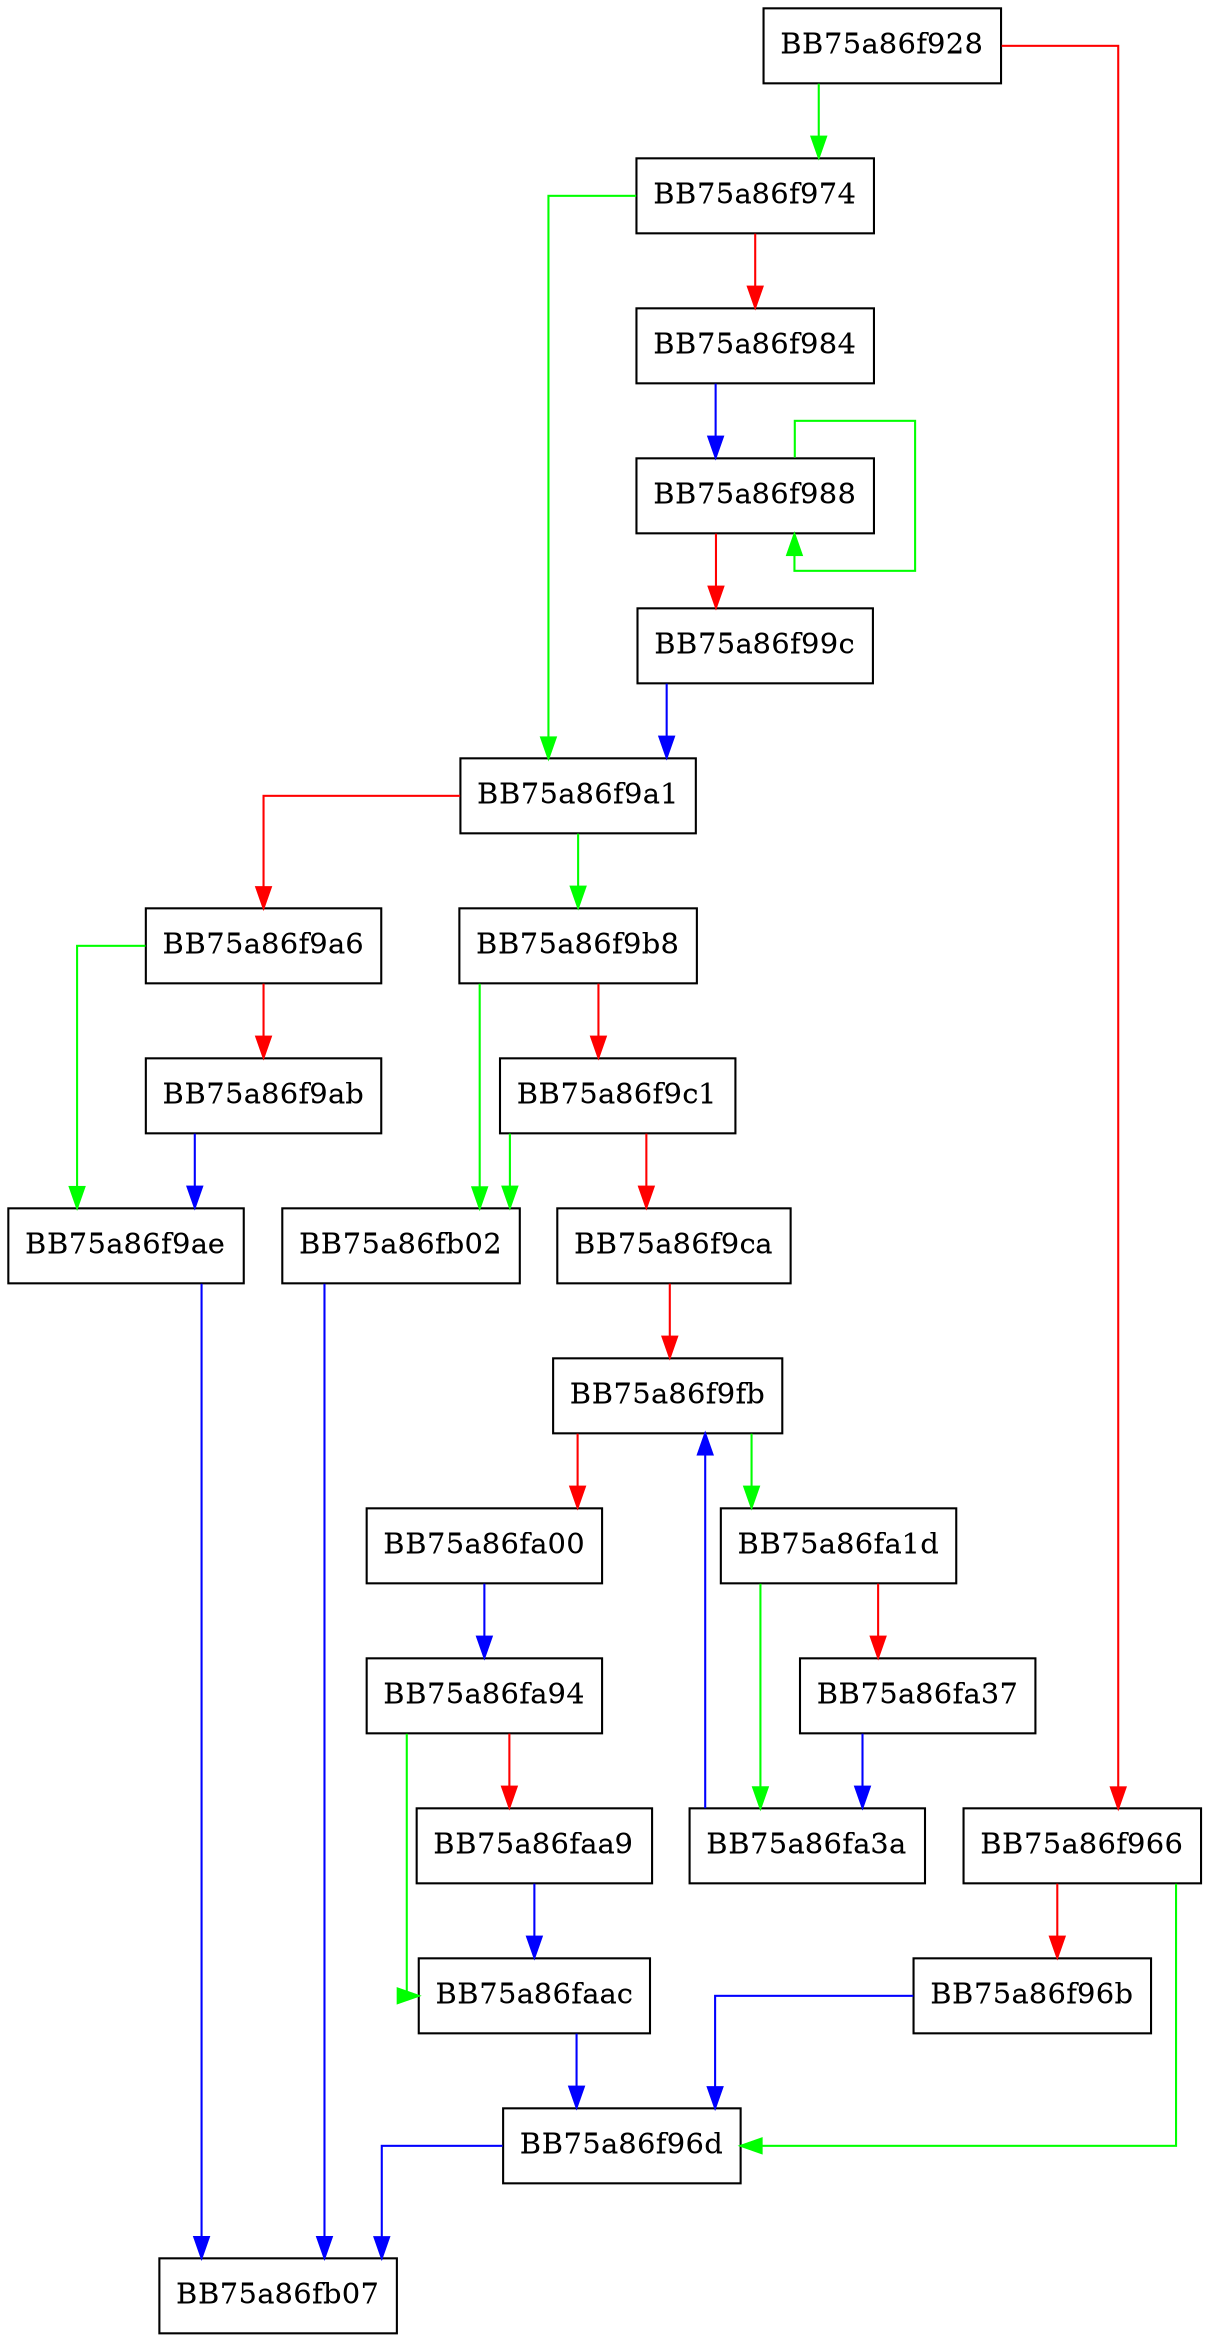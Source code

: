 digraph GetDCGroups {
  node [shape="box"];
  graph [splines=ortho];
  BB75a86f928 -> BB75a86f974 [color="green"];
  BB75a86f928 -> BB75a86f966 [color="red"];
  BB75a86f966 -> BB75a86f96d [color="green"];
  BB75a86f966 -> BB75a86f96b [color="red"];
  BB75a86f96b -> BB75a86f96d [color="blue"];
  BB75a86f96d -> BB75a86fb07 [color="blue"];
  BB75a86f974 -> BB75a86f9a1 [color="green"];
  BB75a86f974 -> BB75a86f984 [color="red"];
  BB75a86f984 -> BB75a86f988 [color="blue"];
  BB75a86f988 -> BB75a86f988 [color="green"];
  BB75a86f988 -> BB75a86f99c [color="red"];
  BB75a86f99c -> BB75a86f9a1 [color="blue"];
  BB75a86f9a1 -> BB75a86f9b8 [color="green"];
  BB75a86f9a1 -> BB75a86f9a6 [color="red"];
  BB75a86f9a6 -> BB75a86f9ae [color="green"];
  BB75a86f9a6 -> BB75a86f9ab [color="red"];
  BB75a86f9ab -> BB75a86f9ae [color="blue"];
  BB75a86f9ae -> BB75a86fb07 [color="blue"];
  BB75a86f9b8 -> BB75a86fb02 [color="green"];
  BB75a86f9b8 -> BB75a86f9c1 [color="red"];
  BB75a86f9c1 -> BB75a86fb02 [color="green"];
  BB75a86f9c1 -> BB75a86f9ca [color="red"];
  BB75a86f9ca -> BB75a86f9fb [color="red"];
  BB75a86f9fb -> BB75a86fa1d [color="green"];
  BB75a86f9fb -> BB75a86fa00 [color="red"];
  BB75a86fa00 -> BB75a86fa94 [color="blue"];
  BB75a86fa1d -> BB75a86fa3a [color="green"];
  BB75a86fa1d -> BB75a86fa37 [color="red"];
  BB75a86fa37 -> BB75a86fa3a [color="blue"];
  BB75a86fa3a -> BB75a86f9fb [color="blue"];
  BB75a86fa94 -> BB75a86faac [color="green"];
  BB75a86fa94 -> BB75a86faa9 [color="red"];
  BB75a86faa9 -> BB75a86faac [color="blue"];
  BB75a86faac -> BB75a86f96d [color="blue"];
  BB75a86fb02 -> BB75a86fb07 [color="blue"];
}
